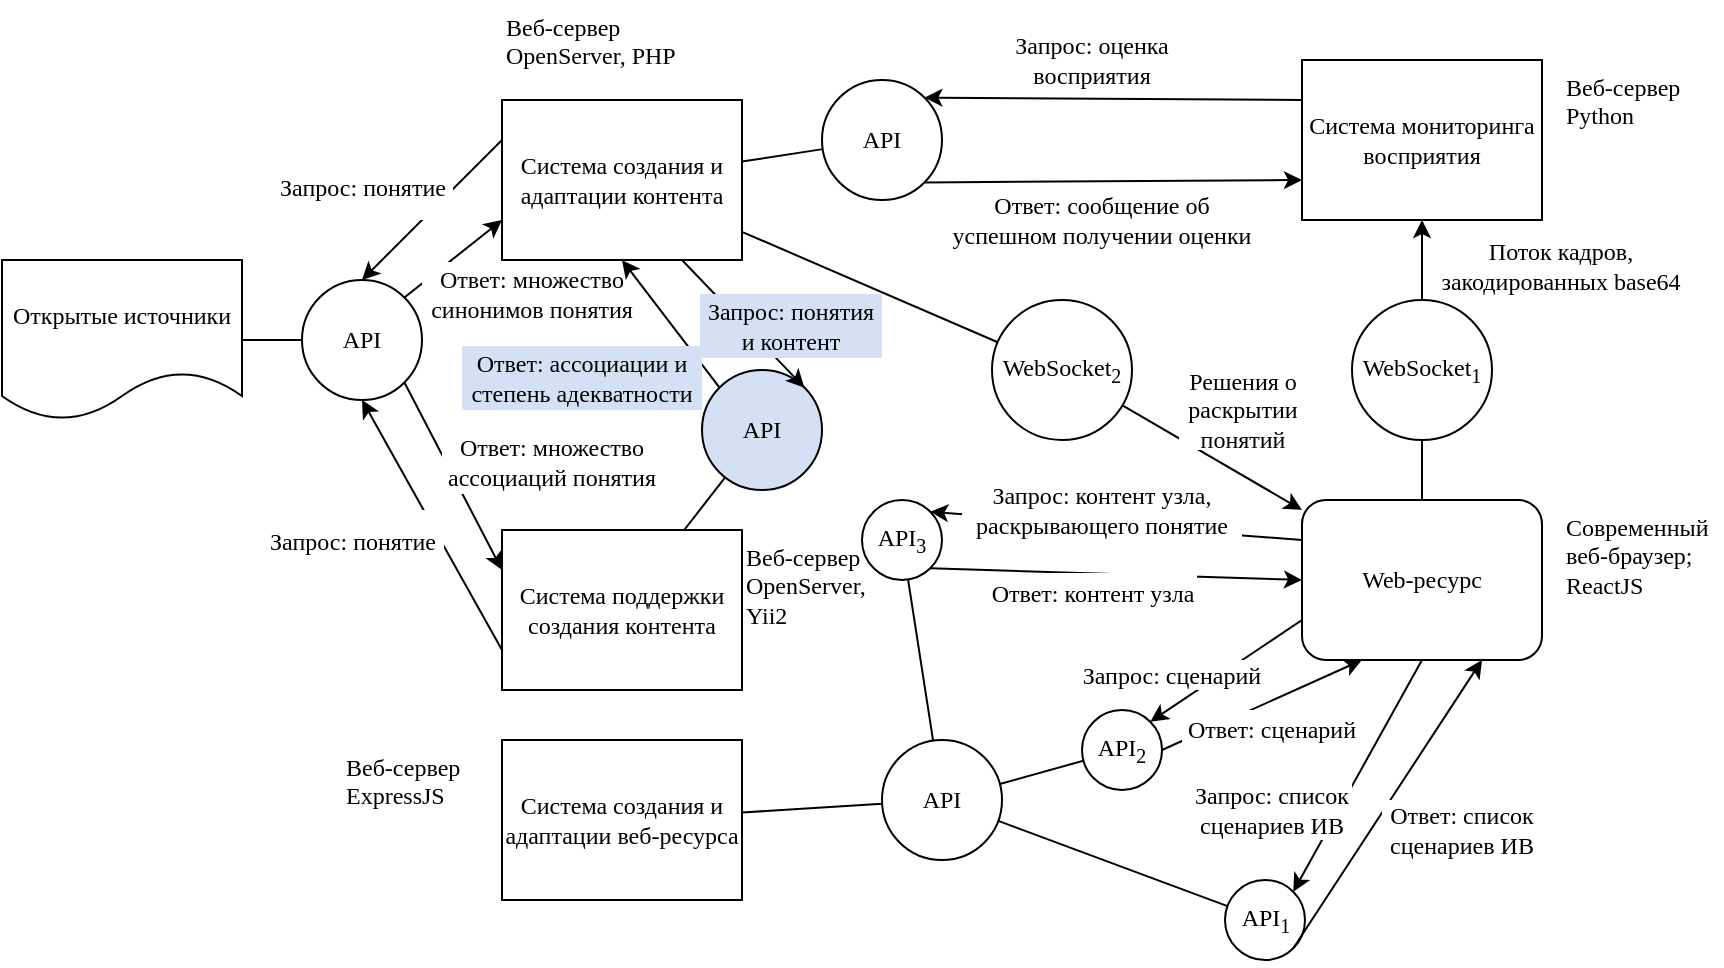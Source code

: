 <mxfile version="10.7.7" type="github"><diagram id="f2zE-TZZkc7TF6Z-eF7T" name="Page-1"><mxGraphModel dx="1755" dy="537" grid="1" gridSize="10" guides="1" tooltips="1" connect="1" arrows="1" fold="1" page="1" pageScale="1" pageWidth="826" pageHeight="1169" math="0" shadow="0"><root><mxCell id="0"/><mxCell id="1" parent="0"/><mxCell id="Ul402vyDFgOhZ7rfTB9B-1" value="Система создания и адаптации веб-ресурса" style="rounded=0;whiteSpace=wrap;html=1;fontFamily=Times New Roman;" vertex="1" parent="1"><mxGeometry x="160" y="680" width="120" height="80" as="geometry"/></mxCell><mxCell id="Ul402vyDFgOhZ7rfTB9B-2" value="Web-ресурс" style="rounded=1;whiteSpace=wrap;html=1;fontFamily=Times New Roman;" vertex="1" parent="1"><mxGeometry x="560" y="560" width="120" height="80" as="geometry"/></mxCell><mxCell id="Ul402vyDFgOhZ7rfTB9B-3" value="API" style="ellipse;whiteSpace=wrap;html=1;aspect=fixed;fontFamily=Times New Roman;verticalAlign=middle;" vertex="1" parent="1"><mxGeometry x="350" y="680" width="60" height="60" as="geometry"/></mxCell><mxCell id="Ul402vyDFgOhZ7rfTB9B-4" value="API&lt;sub&gt;1&lt;/sub&gt;" style="ellipse;whiteSpace=wrap;html=1;aspect=fixed;fontFamily=Times New Roman;verticalAlign=middle;" vertex="1" parent="1"><mxGeometry x="521.5" y="750" width="40" height="40" as="geometry"/></mxCell><mxCell id="Ul402vyDFgOhZ7rfTB9B-5" value="" style="endArrow=none;html=1;fontFamily=Times New Roman;" edge="1" parent="1" source="Ul402vyDFgOhZ7rfTB9B-1" target="Ul402vyDFgOhZ7rfTB9B-3"><mxGeometry width="50" height="50" relative="1" as="geometry"><mxPoint x="160" y="790" as="sourcePoint"/><mxPoint x="210" y="740" as="targetPoint"/></mxGeometry></mxCell><mxCell id="Ul402vyDFgOhZ7rfTB9B-6" value="" style="endArrow=none;html=1;fontFamily=Times New Roman;" edge="1" parent="1" source="Ul402vyDFgOhZ7rfTB9B-3" target="Ul402vyDFgOhZ7rfTB9B-4"><mxGeometry width="50" height="50" relative="1" as="geometry"><mxPoint x="290" y="690" as="sourcePoint"/><mxPoint x="340" y="690" as="targetPoint"/></mxGeometry></mxCell><mxCell id="Ul402vyDFgOhZ7rfTB9B-7" value="" style="endArrow=classic;html=1;fontFamily=Times New Roman;entryX=1;entryY=0;entryDx=0;entryDy=0;exitX=0.5;exitY=1;exitDx=0;exitDy=0;" edge="1" parent="1" source="Ul402vyDFgOhZ7rfTB9B-2" target="Ul402vyDFgOhZ7rfTB9B-4"><mxGeometry width="50" height="50" relative="1" as="geometry"><mxPoint x="420" y="800" as="sourcePoint"/><mxPoint x="470" y="750" as="targetPoint"/></mxGeometry></mxCell><mxCell id="Ul402vyDFgOhZ7rfTB9B-8" value="Запрос: список сценариев ИВ" style="text;html=1;align=center;verticalAlign=middle;whiteSpace=wrap;rounded=0;fontFamily=Times New Roman;fillColor=#ffffff;" vertex="1" parent="1"><mxGeometry x="505" y="700" width="80" height="30" as="geometry"/></mxCell><mxCell id="Ul402vyDFgOhZ7rfTB9B-11" value="" style="endArrow=classic;html=1;fontFamily=Times New Roman;entryX=0.75;entryY=1;entryDx=0;entryDy=0;exitX=1;exitY=1;exitDx=0;exitDy=0;" edge="1" parent="1" source="Ul402vyDFgOhZ7rfTB9B-4" target="Ul402vyDFgOhZ7rfTB9B-2"><mxGeometry width="50" height="50" relative="1" as="geometry"><mxPoint x="485.833" y="769.833" as="sourcePoint"/><mxPoint x="369.833" y="775.167" as="targetPoint"/></mxGeometry></mxCell><mxCell id="Ul402vyDFgOhZ7rfTB9B-12" value="Ответ: список сценариев ИВ" style="text;html=1;strokeColor=none;fillColor=#ffffff;align=center;verticalAlign=middle;whiteSpace=wrap;rounded=0;fontFamily=Times New Roman;" vertex="1" parent="1"><mxGeometry x="600" y="710" width="80" height="30" as="geometry"/></mxCell><mxCell id="Ul402vyDFgOhZ7rfTB9B-13" value="API&lt;sub&gt;2&lt;/sub&gt;" style="ellipse;whiteSpace=wrap;html=1;aspect=fixed;fontFamily=Times New Roman;verticalAlign=middle;" vertex="1" parent="1"><mxGeometry x="450" y="665" width="40" height="40" as="geometry"/></mxCell><mxCell id="Ul402vyDFgOhZ7rfTB9B-14" value="" style="endArrow=classic;html=1;fontFamily=Times New Roman;entryX=1;entryY=0;entryDx=0;entryDy=0;exitX=0;exitY=0.75;exitDx=0;exitDy=0;" edge="1" parent="1" source="Ul402vyDFgOhZ7rfTB9B-2" target="Ul402vyDFgOhZ7rfTB9B-13"><mxGeometry width="50" height="50" relative="1" as="geometry"><mxPoint x="519.833" y="499.833" as="sourcePoint"/><mxPoint x="403.833" y="545.167" as="targetPoint"/></mxGeometry></mxCell><mxCell id="Ul402vyDFgOhZ7rfTB9B-15" value="Запрос: сценарий" style="text;html=1;align=center;verticalAlign=middle;whiteSpace=wrap;rounded=0;fontFamily=Times New Roman;fillColor=#ffffff;" vertex="1" parent="1"><mxGeometry x="445" y="640" width="100" height="15" as="geometry"/></mxCell><mxCell id="Ul402vyDFgOhZ7rfTB9B-16" value="" style="endArrow=classic;html=1;fontFamily=Times New Roman;entryX=0.25;entryY=1;entryDx=0;entryDy=0;exitX=1;exitY=0.5;exitDx=0;exitDy=0;" edge="1" parent="1" source="Ul402vyDFgOhZ7rfTB9B-13" target="Ul402vyDFgOhZ7rfTB9B-2"><mxGeometry width="50" height="50" relative="1" as="geometry"><mxPoint x="454.333" y="704.333" as="sourcePoint"/><mxPoint x="630.333" y="650.333" as="targetPoint"/></mxGeometry></mxCell><mxCell id="Ul402vyDFgOhZ7rfTB9B-17" value="Ответ: сценарий" style="text;html=1;strokeColor=none;fillColor=#ffffff;align=center;verticalAlign=middle;whiteSpace=wrap;rounded=0;fontFamily=Times New Roman;" vertex="1" parent="1"><mxGeometry x="500" y="665" width="90" height="20" as="geometry"/></mxCell><mxCell id="Ul402vyDFgOhZ7rfTB9B-18" value="" style="endArrow=none;html=1;fontFamily=Times New Roman;" edge="1" parent="1" source="Ul402vyDFgOhZ7rfTB9B-3" target="Ul402vyDFgOhZ7rfTB9B-13"><mxGeometry width="50" height="50" relative="1" as="geometry"><mxPoint x="400" y="690" as="sourcePoint"/><mxPoint x="420" y="690" as="targetPoint"/></mxGeometry></mxCell><mxCell id="Ul402vyDFgOhZ7rfTB9B-19" value="Система мониторинга восприятия" style="rounded=0;whiteSpace=wrap;html=1;fontFamily=Times New Roman;" vertex="1" parent="1"><mxGeometry x="560" y="340" width="120" height="80" as="geometry"/></mxCell><mxCell id="Ul402vyDFgOhZ7rfTB9B-20" value="WebSocket&lt;sub&gt;1&lt;/sub&gt;" style="ellipse;whiteSpace=wrap;html=1;aspect=fixed;fontFamily=Times New Roman;verticalAlign=middle;" vertex="1" parent="1"><mxGeometry x="585" y="460" width="70" height="70" as="geometry"/></mxCell><mxCell id="Ul402vyDFgOhZ7rfTB9B-22" value="" style="endArrow=classic;html=1;fontFamily=Times New Roman;" edge="1" parent="1" source="Ul402vyDFgOhZ7rfTB9B-20" target="Ul402vyDFgOhZ7rfTB9B-19"><mxGeometry width="50" height="50" relative="1" as="geometry"><mxPoint x="490" y="490" as="sourcePoint"/><mxPoint x="540" y="440" as="targetPoint"/></mxGeometry></mxCell><mxCell id="Ul402vyDFgOhZ7rfTB9B-23" value="Поток кадров, закодированных base64" style="text;html=1;align=center;verticalAlign=middle;whiteSpace=wrap;rounded=0;fontFamily=Times New Roman;fillColor=#ffffff;" vertex="1" parent="1"><mxGeometry x="627" y="425" width="125" height="35" as="geometry"/></mxCell><mxCell id="Ul402vyDFgOhZ7rfTB9B-24" value="Система создания и адаптации контента" style="rounded=0;whiteSpace=wrap;html=1;fontFamily=Times New Roman;" vertex="1" parent="1"><mxGeometry x="160" y="360" width="120" height="80" as="geometry"/></mxCell><mxCell id="Ul402vyDFgOhZ7rfTB9B-25" value="API" style="ellipse;whiteSpace=wrap;html=1;aspect=fixed;fontFamily=Times New Roman;verticalAlign=middle;" vertex="1" parent="1"><mxGeometry x="320" y="350" width="60" height="60" as="geometry"/></mxCell><mxCell id="Ul402vyDFgOhZ7rfTB9B-26" value="" style="endArrow=none;html=1;fontFamily=Times New Roman;" edge="1" parent="1" source="Ul402vyDFgOhZ7rfTB9B-24" target="Ul402vyDFgOhZ7rfTB9B-25"><mxGeometry width="50" height="50" relative="1" as="geometry"><mxPoint x="295" y="460.214" as="sourcePoint"/><mxPoint x="345.076" y="456.637" as="targetPoint"/></mxGeometry></mxCell><mxCell id="Ul402vyDFgOhZ7rfTB9B-27" value="" style="endArrow=classic;html=1;fontFamily=Times New Roman;entryX=1;entryY=0;entryDx=0;entryDy=0;exitX=0;exitY=0.25;exitDx=0;exitDy=0;" edge="1" parent="1" source="Ul402vyDFgOhZ7rfTB9B-19" target="Ul402vyDFgOhZ7rfTB9B-25"><mxGeometry width="50" height="50" relative="1" as="geometry"><mxPoint x="545.833" y="309.833" as="sourcePoint"/><mxPoint x="399.833" y="310.5" as="targetPoint"/></mxGeometry></mxCell><mxCell id="Ul402vyDFgOhZ7rfTB9B-28" value="" style="endArrow=classic;html=1;fontFamily=Times New Roman;entryX=0;entryY=0.75;entryDx=0;entryDy=0;exitX=1;exitY=1;exitDx=0;exitDy=0;" edge="1" parent="1" source="Ul402vyDFgOhZ7rfTB9B-25" target="Ul402vyDFgOhZ7rfTB9B-19"><mxGeometry width="50" height="50" relative="1" as="geometry"><mxPoint x="549.333" y="451.333" as="sourcePoint"/><mxPoint x="360" y="450" as="targetPoint"/></mxGeometry></mxCell><mxCell id="Ul402vyDFgOhZ7rfTB9B-29" value="Запрос: оценка восприятия" style="text;html=1;align=center;verticalAlign=middle;whiteSpace=wrap;rounded=0;fontFamily=Times New Roman;fillColor=#ffffff;" vertex="1" parent="1"><mxGeometry x="405" y="322.5" width="100" height="35" as="geometry"/></mxCell><mxCell id="Ul402vyDFgOhZ7rfTB9B-30" value="Ответ: сообщение об успешном получении оценки" style="text;html=1;strokeColor=none;fillColor=#ffffff;align=center;verticalAlign=middle;whiteSpace=wrap;rounded=0;fontFamily=Times New Roman;" vertex="1" parent="1"><mxGeometry x="380" y="402.5" width="160" height="35" as="geometry"/></mxCell><mxCell id="Ul402vyDFgOhZ7rfTB9B-32" value="" style="endArrow=classic;html=1;fontFamily=Times New Roman;" edge="1" parent="1" source="Ul402vyDFgOhZ7rfTB9B-33" target="Ul402vyDFgOhZ7rfTB9B-2"><mxGeometry width="50" height="50" relative="1" as="geometry"><mxPoint x="310.5" y="490.5" as="sourcePoint"/><mxPoint x="400" y="500" as="targetPoint"/></mxGeometry></mxCell><mxCell id="Ul402vyDFgOhZ7rfTB9B-33" value="WebSocket&lt;sub&gt;2&lt;/sub&gt;" style="ellipse;whiteSpace=wrap;html=1;aspect=fixed;fontFamily=Times New Roman;verticalAlign=middle;" vertex="1" parent="1"><mxGeometry x="405" y="460" width="70" height="70" as="geometry"/></mxCell><mxCell id="Ul402vyDFgOhZ7rfTB9B-34" value="" style="endArrow=none;html=1;fontFamily=Times New Roman;" edge="1" parent="1" source="Ul402vyDFgOhZ7rfTB9B-20" target="Ul402vyDFgOhZ7rfTB9B-2"><mxGeometry width="50" height="50" relative="1" as="geometry"><mxPoint x="325" y="533.714" as="sourcePoint"/><mxPoint x="375.076" y="530.137" as="targetPoint"/></mxGeometry></mxCell><mxCell id="Ul402vyDFgOhZ7rfTB9B-35" value="" style="endArrow=none;html=1;fontFamily=Times New Roman;" edge="1" parent="1" source="Ul402vyDFgOhZ7rfTB9B-24" target="Ul402vyDFgOhZ7rfTB9B-33"><mxGeometry width="50" height="50" relative="1" as="geometry"><mxPoint x="630" y="530" as="sourcePoint"/><mxPoint x="630" y="570" as="targetPoint"/></mxGeometry></mxCell><mxCell id="Ul402vyDFgOhZ7rfTB9B-37" value="API&lt;sub&gt;3&lt;/sub&gt;" style="ellipse;whiteSpace=wrap;html=1;aspect=fixed;fontFamily=Times New Roman;verticalAlign=middle;" vertex="1" parent="1"><mxGeometry x="340" y="560" width="40" height="40" as="geometry"/></mxCell><mxCell id="Ul402vyDFgOhZ7rfTB9B-38" value="" style="endArrow=none;html=1;fontFamily=Times New Roman;" edge="1" parent="1" source="Ul402vyDFgOhZ7rfTB9B-3" target="Ul402vyDFgOhZ7rfTB9B-37"><mxGeometry width="50" height="50" relative="1" as="geometry"><mxPoint x="404.992" y="694.014" as="sourcePoint"/><mxPoint x="420.077" y="667.365" as="targetPoint"/></mxGeometry></mxCell><mxCell id="Ul402vyDFgOhZ7rfTB9B-39" value="Решения о раскрытии понятий" style="text;html=1;align=center;verticalAlign=middle;whiteSpace=wrap;rounded=0;fontFamily=Times New Roman;fillColor=#ffffff;" vertex="1" parent="1"><mxGeometry x="498.5" y="495" width="63" height="40" as="geometry"/></mxCell><mxCell id="Ul402vyDFgOhZ7rfTB9B-40" value="" style="endArrow=classic;html=1;fontFamily=Times New Roman;entryX=1;entryY=0;entryDx=0;entryDy=0;exitX=0;exitY=0.25;exitDx=0;exitDy=0;" edge="1" parent="1" source="Ul402vyDFgOhZ7rfTB9B-2" target="Ul402vyDFgOhZ7rfTB9B-37"><mxGeometry width="50" height="50" relative="1" as="geometry"><mxPoint x="795.833" y="509.833" as="sourcePoint"/><mxPoint x="669.833" y="535.167" as="targetPoint"/></mxGeometry></mxCell><mxCell id="Ul402vyDFgOhZ7rfTB9B-41" value="Запрос: контент узла, раскрывающего понятие" style="text;html=1;align=center;verticalAlign=middle;whiteSpace=wrap;rounded=0;fontFamily=Times New Roman;fillColor=#ffffff;" vertex="1" parent="1"><mxGeometry x="390" y="549" width="140" height="32" as="geometry"/></mxCell><mxCell id="Ul402vyDFgOhZ7rfTB9B-42" value="" style="endArrow=classic;html=1;fontFamily=Times New Roman;entryX=0;entryY=0.5;entryDx=0;entryDy=0;exitX=1;exitY=1;exitDx=0;exitDy=0;" edge="1" parent="1" source="Ul402vyDFgOhZ7rfTB9B-37" target="Ul402vyDFgOhZ7rfTB9B-2"><mxGeometry width="50" height="50" relative="1" as="geometry"><mxPoint x="479" y="774.333" as="sourcePoint"/><mxPoint x="630.333" y="650.333" as="targetPoint"/></mxGeometry></mxCell><mxCell id="Ul402vyDFgOhZ7rfTB9B-43" value="Ответ: контент узла" style="text;html=1;strokeColor=none;fillColor=#ffffff;align=center;verticalAlign=middle;whiteSpace=wrap;rounded=0;fontFamily=Times New Roman;" vertex="1" parent="1"><mxGeometry x="402.5" y="596.5" width="105" height="20" as="geometry"/></mxCell><mxCell id="Ul402vyDFgOhZ7rfTB9B-44" value="Система поддержки создания контента" style="rounded=0;whiteSpace=wrap;html=1;fontFamily=Times New Roman;" vertex="1" parent="1"><mxGeometry x="160" y="575" width="120" height="80" as="geometry"/></mxCell><mxCell id="Ul402vyDFgOhZ7rfTB9B-45" value="Открытые источники" style="shape=document;whiteSpace=wrap;html=1;boundedLbl=1;fillColor=#ffffff;fontFamily=Times New Roman;" vertex="1" parent="1"><mxGeometry x="-90" y="440" width="120" height="80" as="geometry"/></mxCell><mxCell id="Ul402vyDFgOhZ7rfTB9B-46" value="API" style="ellipse;whiteSpace=wrap;html=1;aspect=fixed;fontFamily=Times New Roman;verticalAlign=middle;" vertex="1" parent="1"><mxGeometry x="60" y="450" width="60" height="60" as="geometry"/></mxCell><mxCell id="Ul402vyDFgOhZ7rfTB9B-47" value="" style="endArrow=none;html=1;fontFamily=Times New Roman;" edge="1" parent="1" source="Ul402vyDFgOhZ7rfTB9B-45" target="Ul402vyDFgOhZ7rfTB9B-46"><mxGeometry width="50" height="50" relative="1" as="geometry"><mxPoint x="290" y="400.769" as="sourcePoint"/><mxPoint x="330.349" y="394.562" as="targetPoint"/></mxGeometry></mxCell><mxCell id="Ul402vyDFgOhZ7rfTB9B-48" value="" style="endArrow=classic;html=1;fontFamily=Times New Roman;entryX=0.5;entryY=0;entryDx=0;entryDy=0;exitX=0;exitY=0.25;exitDx=0;exitDy=0;" edge="1" parent="1" source="Ul402vyDFgOhZ7rfTB9B-24" target="Ul402vyDFgOhZ7rfTB9B-46"><mxGeometry width="50" height="50" relative="1" as="geometry"><mxPoint x="381" y="411" as="sourcePoint"/><mxPoint x="570.333" y="410.333" as="targetPoint"/></mxGeometry></mxCell><mxCell id="Ul402vyDFgOhZ7rfTB9B-49" value="" style="endArrow=classic;html=1;fontFamily=Times New Roman;entryX=0;entryY=0.75;entryDx=0;entryDy=0;exitX=1;exitY=0;exitDx=0;exitDy=0;" edge="1" parent="1" source="Ul402vyDFgOhZ7rfTB9B-46" target="Ul402vyDFgOhZ7rfTB9B-24"><mxGeometry width="50" height="50" relative="1" as="geometry"><mxPoint x="170" y="470" as="sourcePoint"/><mxPoint x="100.333" y="460.333" as="targetPoint"/></mxGeometry></mxCell><mxCell id="Ul402vyDFgOhZ7rfTB9B-50" value="" style="endArrow=classic;html=1;fontFamily=Times New Roman;entryX=0.5;entryY=1;entryDx=0;entryDy=0;exitX=0;exitY=0.75;exitDx=0;exitDy=0;" edge="1" parent="1" source="Ul402vyDFgOhZ7rfTB9B-44" target="Ul402vyDFgOhZ7rfTB9B-46"><mxGeometry width="50" height="50" relative="1" as="geometry"><mxPoint x="50" y="600" as="sourcePoint"/><mxPoint x="110" y="550" as="targetPoint"/></mxGeometry></mxCell><mxCell id="Ul402vyDFgOhZ7rfTB9B-51" value="" style="endArrow=classic;html=1;fontFamily=Times New Roman;entryX=0;entryY=0.25;entryDx=0;entryDy=0;exitX=1;exitY=1;exitDx=0;exitDy=0;" edge="1" parent="1" source="Ul402vyDFgOhZ7rfTB9B-46" target="Ul402vyDFgOhZ7rfTB9B-44"><mxGeometry width="50" height="50" relative="1" as="geometry"><mxPoint x="190.333" y="410.333" as="sourcePoint"/><mxPoint x="120.333" y="480.333" as="targetPoint"/></mxGeometry></mxCell><mxCell id="Ul402vyDFgOhZ7rfTB9B-52" value="Запрос: понятие" style="text;html=1;align=center;verticalAlign=middle;whiteSpace=wrap;rounded=0;fontFamily=Times New Roman;fillColor=#ffffff;" vertex="1" parent="1"><mxGeometry x="44.5" y="388" width="91" height="32" as="geometry"/></mxCell><mxCell id="Ul402vyDFgOhZ7rfTB9B-53" value="Ответ: множество синонимов понятия" style="text;html=1;align=center;verticalAlign=middle;whiteSpace=wrap;rounded=0;fontFamily=Times New Roman;fillColor=#ffffff;" vertex="1" parent="1"><mxGeometry x="120" y="441" width="110" height="32" as="geometry"/></mxCell><mxCell id="Ul402vyDFgOhZ7rfTB9B-54" value="Ответ: множество ассоциаций понятия" style="text;html=1;align=center;verticalAlign=middle;whiteSpace=wrap;rounded=0;fontFamily=Times New Roman;fillColor=#ffffff;" vertex="1" parent="1"><mxGeometry x="130" y="525" width="110" height="32" as="geometry"/></mxCell><mxCell id="Ul402vyDFgOhZ7rfTB9B-55" value="Запрос: понятие" style="text;html=1;align=center;verticalAlign=middle;whiteSpace=wrap;rounded=0;fontFamily=Times New Roman;fillColor=#ffffff;" vertex="1" parent="1"><mxGeometry x="40" y="565" width="91" height="32" as="geometry"/></mxCell><mxCell id="Ul402vyDFgOhZ7rfTB9B-56" value="API" style="ellipse;whiteSpace=wrap;html=1;aspect=fixed;fontFamily=Times New Roman;verticalAlign=middle;fillColor=#D4E1F5;" vertex="1" parent="1"><mxGeometry x="260" y="495" width="60" height="60" as="geometry"/></mxCell><mxCell id="Ul402vyDFgOhZ7rfTB9B-57" value="" style="endArrow=none;html=1;fontFamily=Times New Roman;" edge="1" parent="1" source="Ul402vyDFgOhZ7rfTB9B-44" target="Ul402vyDFgOhZ7rfTB9B-56"><mxGeometry width="50" height="50" relative="1" as="geometry"><mxPoint x="290" y="400.769" as="sourcePoint"/><mxPoint x="330.349" y="394.562" as="targetPoint"/></mxGeometry></mxCell><mxCell id="Ul402vyDFgOhZ7rfTB9B-58" value="" style="endArrow=classic;html=1;fontFamily=Times New Roman;entryX=1;entryY=0;entryDx=0;entryDy=0;exitX=0.75;exitY=1;exitDx=0;exitDy=0;" edge="1" parent="1" source="Ul402vyDFgOhZ7rfTB9B-24" target="Ul402vyDFgOhZ7rfTB9B-56"><mxGeometry width="50" height="50" relative="1" as="geometry"><mxPoint x="170.333" y="390.333" as="sourcePoint"/><mxPoint x="100.333" y="460.333" as="targetPoint"/></mxGeometry></mxCell><mxCell id="Ul402vyDFgOhZ7rfTB9B-59" value="Запрос: понятия и контент" style="text;html=1;align=center;verticalAlign=middle;whiteSpace=wrap;rounded=0;fontFamily=Times New Roman;fillColor=#D4E1F5;" vertex="1" parent="1"><mxGeometry x="259" y="457" width="91" height="32" as="geometry"/></mxCell><mxCell id="Ul402vyDFgOhZ7rfTB9B-60" value="" style="endArrow=classic;html=1;fontFamily=Times New Roman;entryX=0.5;entryY=1;entryDx=0;entryDy=0;exitX=0;exitY=0;exitDx=0;exitDy=0;" edge="1" parent="1" source="Ul402vyDFgOhZ7rfTB9B-56" target="Ul402vyDFgOhZ7rfTB9B-24"><mxGeometry width="50" height="50" relative="1" as="geometry"><mxPoint x="121" y="469" as="sourcePoint"/><mxPoint x="170.333" y="430.333" as="targetPoint"/></mxGeometry></mxCell><mxCell id="Ul402vyDFgOhZ7rfTB9B-61" value="Ответ: ассоциации и степень адекватности" style="text;html=1;align=center;verticalAlign=middle;whiteSpace=wrap;rounded=0;fontFamily=Times New Roman;fillColor=#D4E1F5;" vertex="1" parent="1"><mxGeometry x="140" y="483" width="120" height="32" as="geometry"/></mxCell><mxCell id="Ul402vyDFgOhZ7rfTB9B-62" value="Веб-сервер ExpressJS" style="text;html=1;strokeColor=none;fillColor=none;align=left;verticalAlign=top;whiteSpace=wrap;rounded=0;fontFamily=Times New Roman;" vertex="1" parent="1"><mxGeometry x="80" y="680" width="80" height="80" as="geometry"/></mxCell><mxCell id="Ul402vyDFgOhZ7rfTB9B-63" value="Современный веб-браузер;&lt;br&gt;ReactJS&lt;br&gt;" style="text;html=1;strokeColor=none;fillColor=none;align=left;verticalAlign=top;whiteSpace=wrap;rounded=0;fontFamily=Times New Roman;" vertex="1" parent="1"><mxGeometry x="689.5" y="560" width="80" height="80" as="geometry"/></mxCell><mxCell id="Ul402vyDFgOhZ7rfTB9B-64" value="Веб-сервер Python" style="text;html=1;strokeColor=none;fillColor=none;align=left;verticalAlign=top;whiteSpace=wrap;rounded=0;fontFamily=Times New Roman;" vertex="1" parent="1"><mxGeometry x="690" y="340" width="80" height="80" as="geometry"/></mxCell><mxCell id="Ul402vyDFgOhZ7rfTB9B-65" value="Веб-сервер OpenServer, Yii2" style="text;html=1;strokeColor=none;fillColor=none;align=left;verticalAlign=top;whiteSpace=wrap;rounded=0;fontFamily=Times New Roman;" vertex="1" parent="1"><mxGeometry x="280" y="575" width="60" height="80" as="geometry"/></mxCell><mxCell id="Ul402vyDFgOhZ7rfTB9B-66" value="Веб-сервер OpenServer, PHP" style="text;html=1;strokeColor=none;fillColor=none;align=left;verticalAlign=top;whiteSpace=wrap;rounded=0;fontFamily=Times New Roman;" vertex="1" parent="1"><mxGeometry x="160" y="310" width="120" height="48" as="geometry"/></mxCell></root></mxGraphModel></diagram></mxfile>